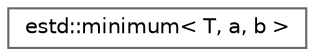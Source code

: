 digraph "Graphical Class Hierarchy"
{
 // LATEX_PDF_SIZE
  bgcolor="transparent";
  edge [fontname=Helvetica,fontsize=10,labelfontname=Helvetica,labelfontsize=10];
  node [fontname=Helvetica,fontsize=10,shape=box,height=0.2,width=0.4];
  rankdir="LR";
  Node0 [id="Node000000",label="estd::minimum\< T, a, b \>",height=0.2,width=0.4,color="grey40", fillcolor="white", style="filled",URL="$df/d28/structestd_1_1minimum.html",tooltip=" "];
}

